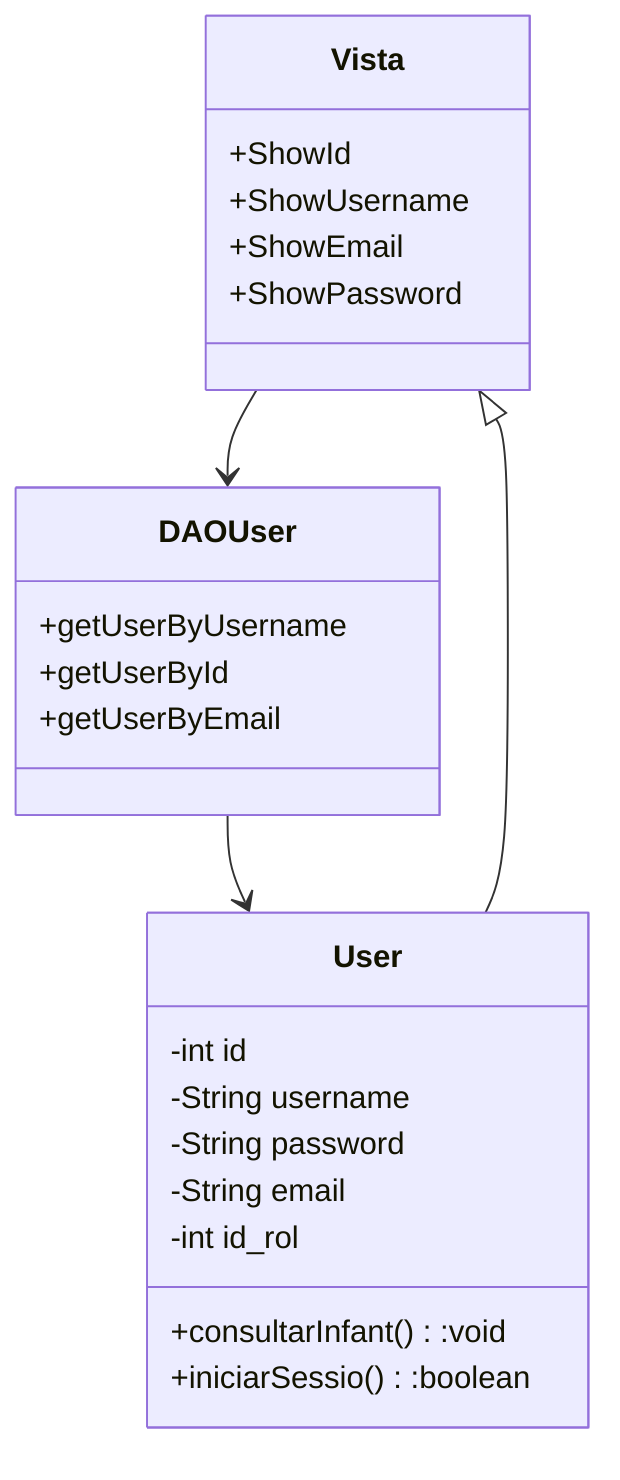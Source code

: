 classDiagram
    Vista --> DAOUser
    DAOUser --> User
    User --|> Vista

    class Vista {
    +ShowId
    +ShowUsername
    +ShowEmail
    +ShowPassword
    }

    class DAOUser {
    +getUserByUsername
    +getUserById
    +getUserByEmail
    }

    class User {
    -int id
    -String username
    -String password
    -String email
    -int id_rol
    +consultarInfant():void
    +iniciarSessio():boolean
    }